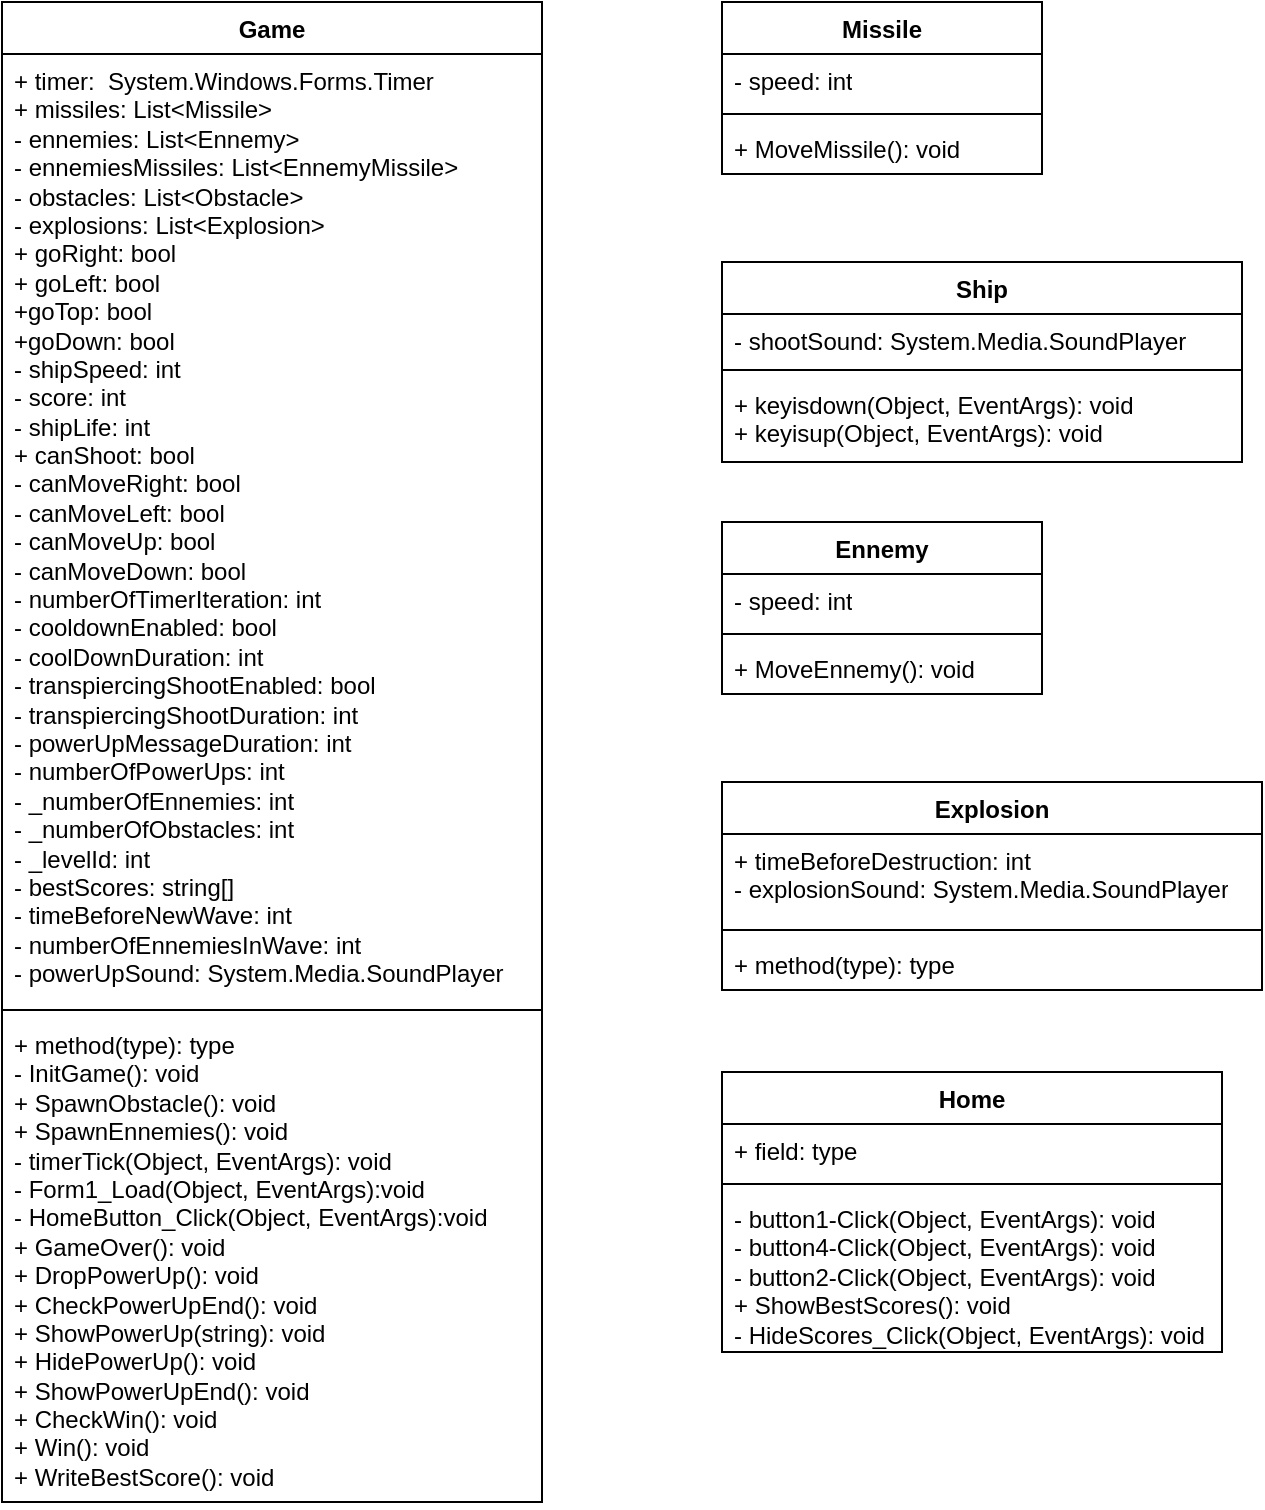 <mxfile version="24.8.3">
  <diagram name="Page-1" id="VSRX_1kQHHzlb-eo8tCX">
    <mxGraphModel dx="844" dy="459" grid="1" gridSize="10" guides="1" tooltips="1" connect="1" arrows="1" fold="1" page="1" pageScale="1" pageWidth="827" pageHeight="1169" background="none" math="0" shadow="0">
      <root>
        <mxCell id="0" />
        <mxCell id="1" parent="0" />
        <mxCell id="zOCFKbc6C0ncxJU98J9s-1" value="Game" style="swimlane;fontStyle=1;align=center;verticalAlign=top;childLayout=stackLayout;horizontal=1;startSize=26;horizontalStack=0;resizeParent=1;resizeParentMax=0;resizeLast=0;collapsible=1;marginBottom=0;whiteSpace=wrap;html=1;rounded=0;" parent="1" vertex="1">
          <mxGeometry x="110" y="50" width="270" height="750" as="geometry" />
        </mxCell>
        <mxCell id="zOCFKbc6C0ncxJU98J9s-2" value="+ timer:&amp;nbsp;&amp;nbsp;System.Windows.Forms.Timer&lt;div&gt;+ missiles: List&amp;lt;Missile&amp;gt;&lt;/div&gt;&lt;div&gt;- ennemies: List&amp;lt;Ennemy&amp;gt;&lt;/div&gt;&lt;div&gt;- ennemiesMissiles: List&amp;lt;EnnemyMissile&amp;gt;&lt;/div&gt;&lt;div&gt;- obstacles: List&amp;lt;Obstacle&amp;gt;&lt;/div&gt;&lt;div&gt;- explosions: List&amp;lt;Explosion&amp;gt;&lt;/div&gt;&lt;div&gt;+ goRight: bool&lt;/div&gt;&lt;div&gt;+ goLeft: bool&lt;/div&gt;&lt;div&gt;+goTop: bool&lt;/div&gt;&lt;div&gt;+goDown: bool&lt;/div&gt;&lt;div&gt;- shipSpeed: int&lt;/div&gt;&lt;div&gt;- score: int&lt;/div&gt;&lt;div&gt;- shipLife: int&lt;/div&gt;&lt;div&gt;+ canShoot: bool&lt;/div&gt;&lt;div&gt;- canMoveRight: bool&lt;/div&gt;&lt;div&gt;- canMoveLeft: bool&lt;/div&gt;&lt;div&gt;- canMoveUp: bool&lt;/div&gt;&lt;div&gt;- canMoveDown: bool&lt;/div&gt;&lt;div&gt;- numberOfTimerIteration: int&lt;/div&gt;&lt;div&gt;- cooldownEnabled: bool&lt;/div&gt;&lt;div&gt;- coolDownDuration: int&lt;/div&gt;&lt;div&gt;- transpiercingShootEnabled: bool&lt;/div&gt;&lt;div&gt;- transpiercingShootDuration: int&lt;/div&gt;&lt;div&gt;- powerUpMessageDuration: int&lt;/div&gt;&lt;div&gt;- numberOfPowerUps: int&lt;/div&gt;&lt;div&gt;- _numberOfEnnemies: int&lt;/div&gt;&lt;div&gt;- _numberOfObstacles: int&lt;/div&gt;&lt;div&gt;- _levelId: int&lt;/div&gt;&lt;div&gt;- bestScores: string[]&lt;/div&gt;&lt;div&gt;- timeBeforeNewWave: int&lt;/div&gt;&lt;div&gt;- numberOfEnnemiesInWave: int&lt;/div&gt;&lt;div&gt;- powerUpSound:&amp;nbsp;System.Media.SoundPlayer&lt;/div&gt;" style="text;strokeColor=none;fillColor=none;align=left;verticalAlign=top;spacingLeft=4;spacingRight=4;overflow=hidden;rotatable=0;points=[[0,0.5],[1,0.5]];portConstraint=eastwest;whiteSpace=wrap;html=1;rounded=0;" parent="zOCFKbc6C0ncxJU98J9s-1" vertex="1">
          <mxGeometry y="26" width="270" height="474" as="geometry" />
        </mxCell>
        <mxCell id="zOCFKbc6C0ncxJU98J9s-3" value="" style="line;strokeWidth=1;fillColor=none;align=left;verticalAlign=middle;spacingTop=-1;spacingLeft=3;spacingRight=3;rotatable=0;labelPosition=right;points=[];portConstraint=eastwest;strokeColor=inherit;rounded=0;" parent="zOCFKbc6C0ncxJU98J9s-1" vertex="1">
          <mxGeometry y="500" width="270" height="8" as="geometry" />
        </mxCell>
        <mxCell id="zOCFKbc6C0ncxJU98J9s-4" value="+ method(type): type&lt;div&gt;- InitGame(): void&lt;/div&gt;&lt;div&gt;+ SpawnObstacle(): void&lt;/div&gt;&lt;div&gt;+ SpawnEnnemies(): void&lt;/div&gt;&lt;div&gt;- timerTick(Object, EventArgs): void&lt;/div&gt;&lt;div&gt;- Form1_Load&lt;span style=&quot;background-color: initial;&quot;&gt;(Object, EventArgs):void&lt;/span&gt;&lt;/div&gt;&lt;div&gt;- HomeButton_Click&lt;span style=&quot;background-color: initial;&quot;&gt;(Object, EventArgs):void&lt;/span&gt;&lt;/div&gt;&lt;div&gt;&lt;span style=&quot;background-color: initial;&quot;&gt;+ GameOver(): void&lt;/span&gt;&lt;/div&gt;&lt;div&gt;&lt;span style=&quot;background-color: initial;&quot;&gt;+ DropPowerUp(): void&lt;/span&gt;&lt;/div&gt;&lt;div&gt;&lt;span style=&quot;background-color: initial;&quot;&gt;+ CheckPowerUpEnd(): void&lt;/span&gt;&lt;/div&gt;&lt;div&gt;&lt;span style=&quot;background-color: initial;&quot;&gt;+ ShowPowerUp(string): void&lt;/span&gt;&lt;/div&gt;&lt;div&gt;&lt;span style=&quot;background-color: initial;&quot;&gt;+ HidePowerUp(): void&lt;/span&gt;&lt;/div&gt;&lt;div&gt;&lt;span style=&quot;background-color: initial;&quot;&gt;+ ShowPowerUpEnd(): void&lt;/span&gt;&lt;/div&gt;&lt;div&gt;&lt;span style=&quot;background-color: initial;&quot;&gt;+ CheckWin(): void&lt;/span&gt;&lt;/div&gt;&lt;div&gt;&lt;span style=&quot;background-color: initial;&quot;&gt;+ Win(): void&lt;/span&gt;&lt;/div&gt;&lt;div&gt;&lt;span style=&quot;background-color: initial;&quot;&gt;+ WriteBestScore(): void&lt;/span&gt;&lt;/div&gt;" style="text;strokeColor=none;fillColor=none;align=left;verticalAlign=top;spacingLeft=4;spacingRight=4;overflow=hidden;rotatable=0;points=[[0,0.5],[1,0.5]];portConstraint=eastwest;whiteSpace=wrap;html=1;rounded=0;" parent="zOCFKbc6C0ncxJU98J9s-1" vertex="1">
          <mxGeometry y="508" width="270" height="242" as="geometry" />
        </mxCell>
        <mxCell id="tV17f5QDm5TzOapysorF-3" value="Missile" style="swimlane;fontStyle=1;align=center;verticalAlign=top;childLayout=stackLayout;horizontal=1;startSize=26;horizontalStack=0;resizeParent=1;resizeParentMax=0;resizeLast=0;collapsible=1;marginBottom=0;whiteSpace=wrap;html=1;rounded=0;" vertex="1" parent="1">
          <mxGeometry x="470" y="50" width="160" height="86" as="geometry" />
        </mxCell>
        <mxCell id="tV17f5QDm5TzOapysorF-4" value="- speed: int" style="text;strokeColor=none;fillColor=none;align=left;verticalAlign=top;spacingLeft=4;spacingRight=4;overflow=hidden;rotatable=0;points=[[0,0.5],[1,0.5]];portConstraint=eastwest;whiteSpace=wrap;html=1;rounded=0;" vertex="1" parent="tV17f5QDm5TzOapysorF-3">
          <mxGeometry y="26" width="160" height="26" as="geometry" />
        </mxCell>
        <mxCell id="tV17f5QDm5TzOapysorF-5" value="" style="line;strokeWidth=1;fillColor=none;align=left;verticalAlign=middle;spacingTop=-1;spacingLeft=3;spacingRight=3;rotatable=0;labelPosition=right;points=[];portConstraint=eastwest;strokeColor=inherit;rounded=0;" vertex="1" parent="tV17f5QDm5TzOapysorF-3">
          <mxGeometry y="52" width="160" height="8" as="geometry" />
        </mxCell>
        <mxCell id="tV17f5QDm5TzOapysorF-6" value="+ MoveMissile(): void" style="text;strokeColor=none;fillColor=none;align=left;verticalAlign=top;spacingLeft=4;spacingRight=4;overflow=hidden;rotatable=0;points=[[0,0.5],[1,0.5]];portConstraint=eastwest;whiteSpace=wrap;html=1;rounded=0;" vertex="1" parent="tV17f5QDm5TzOapysorF-3">
          <mxGeometry y="60" width="160" height="26" as="geometry" />
        </mxCell>
        <mxCell id="tV17f5QDm5TzOapysorF-7" value="Ship" style="swimlane;fontStyle=1;align=center;verticalAlign=top;childLayout=stackLayout;horizontal=1;startSize=26;horizontalStack=0;resizeParent=1;resizeParentMax=0;resizeLast=0;collapsible=1;marginBottom=0;whiteSpace=wrap;html=1;rounded=0;" vertex="1" parent="1">
          <mxGeometry x="470" y="180" width="260" height="100" as="geometry" />
        </mxCell>
        <mxCell id="tV17f5QDm5TzOapysorF-8" value="- shootSound:&amp;nbsp;System.Media.SoundPlayer" style="text;strokeColor=none;fillColor=none;align=left;verticalAlign=top;spacingLeft=4;spacingRight=4;overflow=hidden;rotatable=0;points=[[0,0.5],[1,0.5]];portConstraint=eastwest;whiteSpace=wrap;html=1;rounded=0;" vertex="1" parent="tV17f5QDm5TzOapysorF-7">
          <mxGeometry y="26" width="260" height="24" as="geometry" />
        </mxCell>
        <mxCell id="tV17f5QDm5TzOapysorF-9" value="" style="line;strokeWidth=1;fillColor=none;align=left;verticalAlign=middle;spacingTop=-1;spacingLeft=3;spacingRight=3;rotatable=0;labelPosition=right;points=[];portConstraint=eastwest;strokeColor=inherit;rounded=0;" vertex="1" parent="tV17f5QDm5TzOapysorF-7">
          <mxGeometry y="50" width="260" height="8" as="geometry" />
        </mxCell>
        <mxCell id="tV17f5QDm5TzOapysorF-10" value="+ keyisdown(Object, EventArgs): void&lt;div&gt;+ keyisup(&lt;span style=&quot;background-color: initial;&quot;&gt;Object, EventArgs&lt;/span&gt;&lt;span style=&quot;background-color: initial;&quot;&gt;): void&lt;/span&gt;&lt;/div&gt;&lt;div&gt;&lt;br&gt;&lt;/div&gt;" style="text;strokeColor=none;fillColor=none;align=left;verticalAlign=top;spacingLeft=4;spacingRight=4;overflow=hidden;rotatable=0;points=[[0,0.5],[1,0.5]];portConstraint=eastwest;whiteSpace=wrap;html=1;rounded=0;" vertex="1" parent="tV17f5QDm5TzOapysorF-7">
          <mxGeometry y="58" width="260" height="42" as="geometry" />
        </mxCell>
        <mxCell id="tV17f5QDm5TzOapysorF-11" value="Ennemy" style="swimlane;fontStyle=1;align=center;verticalAlign=top;childLayout=stackLayout;horizontal=1;startSize=26;horizontalStack=0;resizeParent=1;resizeParentMax=0;resizeLast=0;collapsible=1;marginBottom=0;whiteSpace=wrap;html=1;rounded=0;" vertex="1" parent="1">
          <mxGeometry x="470" y="310" width="160" height="86" as="geometry" />
        </mxCell>
        <mxCell id="tV17f5QDm5TzOapysorF-12" value="- speed: int" style="text;strokeColor=none;fillColor=none;align=left;verticalAlign=top;spacingLeft=4;spacingRight=4;overflow=hidden;rotatable=0;points=[[0,0.5],[1,0.5]];portConstraint=eastwest;whiteSpace=wrap;html=1;rounded=0;" vertex="1" parent="tV17f5QDm5TzOapysorF-11">
          <mxGeometry y="26" width="160" height="26" as="geometry" />
        </mxCell>
        <mxCell id="tV17f5QDm5TzOapysorF-13" value="" style="line;strokeWidth=1;fillColor=none;align=left;verticalAlign=middle;spacingTop=-1;spacingLeft=3;spacingRight=3;rotatable=0;labelPosition=right;points=[];portConstraint=eastwest;strokeColor=inherit;rounded=0;" vertex="1" parent="tV17f5QDm5TzOapysorF-11">
          <mxGeometry y="52" width="160" height="8" as="geometry" />
        </mxCell>
        <mxCell id="tV17f5QDm5TzOapysorF-14" value="+ MoveEnnemy(): void" style="text;strokeColor=none;fillColor=none;align=left;verticalAlign=top;spacingLeft=4;spacingRight=4;overflow=hidden;rotatable=0;points=[[0,0.5],[1,0.5]];portConstraint=eastwest;whiteSpace=wrap;html=1;rounded=0;" vertex="1" parent="tV17f5QDm5TzOapysorF-11">
          <mxGeometry y="60" width="160" height="26" as="geometry" />
        </mxCell>
        <mxCell id="tV17f5QDm5TzOapysorF-15" value="Explosion" style="swimlane;fontStyle=1;align=center;verticalAlign=top;childLayout=stackLayout;horizontal=1;startSize=26;horizontalStack=0;resizeParent=1;resizeParentMax=0;resizeLast=0;collapsible=1;marginBottom=0;whiteSpace=wrap;html=1;rounded=0;" vertex="1" parent="1">
          <mxGeometry x="470" y="440" width="270" height="104" as="geometry" />
        </mxCell>
        <mxCell id="tV17f5QDm5TzOapysorF-16" value="+ timeBeforeDestruction: int&lt;div&gt;- explosionSound:&amp;nbsp;System.Media.SoundPlayer&lt;/div&gt;" style="text;strokeColor=none;fillColor=none;align=left;verticalAlign=top;spacingLeft=4;spacingRight=4;overflow=hidden;rotatable=0;points=[[0,0.5],[1,0.5]];portConstraint=eastwest;whiteSpace=wrap;html=1;rounded=0;" vertex="1" parent="tV17f5QDm5TzOapysorF-15">
          <mxGeometry y="26" width="270" height="44" as="geometry" />
        </mxCell>
        <mxCell id="tV17f5QDm5TzOapysorF-17" value="" style="line;strokeWidth=1;fillColor=none;align=left;verticalAlign=middle;spacingTop=-1;spacingLeft=3;spacingRight=3;rotatable=0;labelPosition=right;points=[];portConstraint=eastwest;strokeColor=inherit;rounded=0;" vertex="1" parent="tV17f5QDm5TzOapysorF-15">
          <mxGeometry y="70" width="270" height="8" as="geometry" />
        </mxCell>
        <mxCell id="tV17f5QDm5TzOapysorF-18" value="+ method(type): type" style="text;strokeColor=none;fillColor=none;align=left;verticalAlign=top;spacingLeft=4;spacingRight=4;overflow=hidden;rotatable=0;points=[[0,0.5],[1,0.5]];portConstraint=eastwest;whiteSpace=wrap;html=1;rounded=0;" vertex="1" parent="tV17f5QDm5TzOapysorF-15">
          <mxGeometry y="78" width="270" height="26" as="geometry" />
        </mxCell>
        <mxCell id="tV17f5QDm5TzOapysorF-19" value="Home" style="swimlane;fontStyle=1;align=center;verticalAlign=top;childLayout=stackLayout;horizontal=1;startSize=26;horizontalStack=0;resizeParent=1;resizeParentMax=0;resizeLast=0;collapsible=1;marginBottom=0;whiteSpace=wrap;html=1;rounded=0;" vertex="1" parent="1">
          <mxGeometry x="470" y="585" width="250" height="140" as="geometry">
            <mxRectangle x="490" y="585" width="70" height="30" as="alternateBounds" />
          </mxGeometry>
        </mxCell>
        <mxCell id="tV17f5QDm5TzOapysorF-20" value="+ field: type" style="text;strokeColor=none;fillColor=none;align=left;verticalAlign=top;spacingLeft=4;spacingRight=4;overflow=hidden;rotatable=0;points=[[0,0.5],[1,0.5]];portConstraint=eastwest;whiteSpace=wrap;html=1;rounded=0;" vertex="1" parent="tV17f5QDm5TzOapysorF-19">
          <mxGeometry y="26" width="250" height="26" as="geometry" />
        </mxCell>
        <mxCell id="tV17f5QDm5TzOapysorF-21" value="" style="line;strokeWidth=1;fillColor=none;align=left;verticalAlign=middle;spacingTop=-1;spacingLeft=3;spacingRight=3;rotatable=0;labelPosition=right;points=[];portConstraint=eastwest;strokeColor=inherit;rounded=0;" vertex="1" parent="tV17f5QDm5TzOapysorF-19">
          <mxGeometry y="52" width="250" height="8" as="geometry" />
        </mxCell>
        <mxCell id="tV17f5QDm5TzOapysorF-22" value="- button1-Click(Object, EventArgs): void&lt;div&gt;- button4-Click(Object, EventArgs): void&lt;/div&gt;&lt;div&gt;- button2-Click(Object, EventArgs): void&lt;/div&gt;&lt;div&gt;+ ShowBestScores(): void&lt;/div&gt;&lt;div&gt;- HideScores_Click(&lt;span style=&quot;background-color: initial;&quot;&gt;Object, EventArgs&lt;/span&gt;&lt;span style=&quot;background-color: initial;&quot;&gt;): void&lt;/span&gt;&lt;/div&gt;" style="text;strokeColor=none;fillColor=none;align=left;verticalAlign=top;spacingLeft=4;spacingRight=4;overflow=hidden;rotatable=0;points=[[0,0.5],[1,0.5]];portConstraint=eastwest;whiteSpace=wrap;html=1;rounded=0;" vertex="1" parent="tV17f5QDm5TzOapysorF-19">
          <mxGeometry y="60" width="250" height="80" as="geometry" />
        </mxCell>
      </root>
    </mxGraphModel>
  </diagram>
</mxfile>
